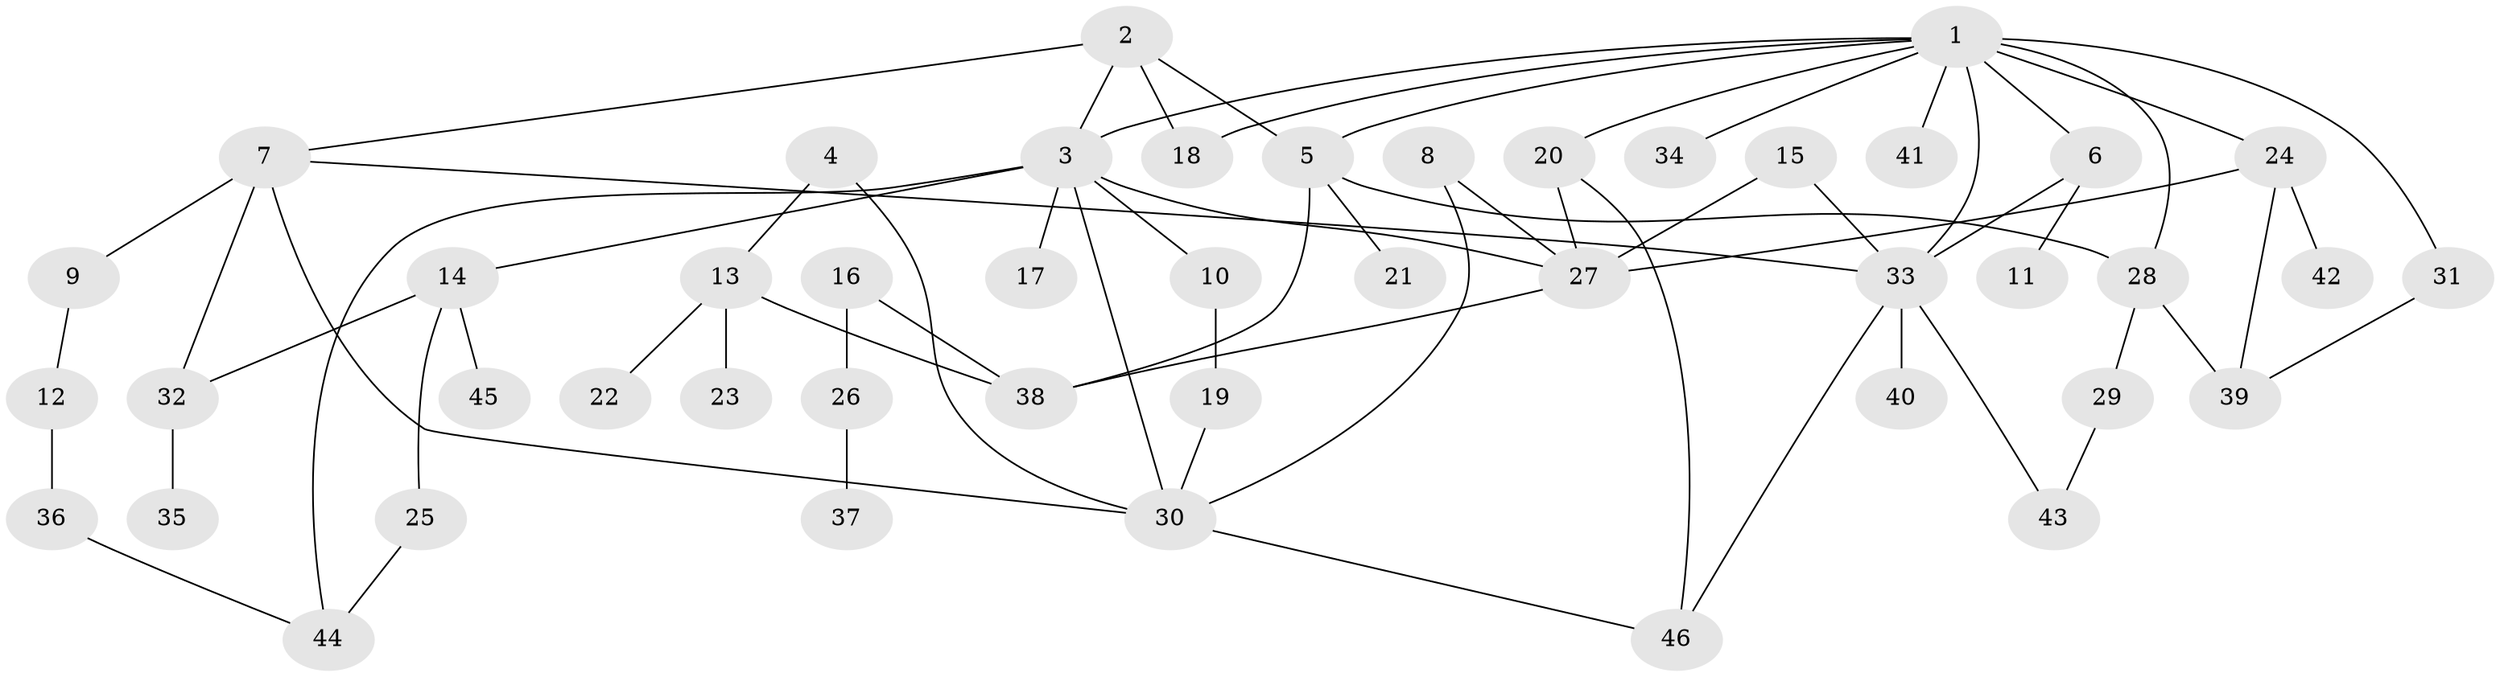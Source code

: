 // original degree distribution, {4: 0.18681318681318682, 8: 0.01098901098901099, 6: 0.02197802197802198, 5: 0.02197802197802198, 3: 0.15384615384615385, 2: 0.31868131868131866, 1: 0.2857142857142857}
// Generated by graph-tools (version 1.1) at 2025/25/03/09/25 03:25:28]
// undirected, 46 vertices, 66 edges
graph export_dot {
graph [start="1"]
  node [color=gray90,style=filled];
  1;
  2;
  3;
  4;
  5;
  6;
  7;
  8;
  9;
  10;
  11;
  12;
  13;
  14;
  15;
  16;
  17;
  18;
  19;
  20;
  21;
  22;
  23;
  24;
  25;
  26;
  27;
  28;
  29;
  30;
  31;
  32;
  33;
  34;
  35;
  36;
  37;
  38;
  39;
  40;
  41;
  42;
  43;
  44;
  45;
  46;
  1 -- 3 [weight=1.0];
  1 -- 5 [weight=1.0];
  1 -- 6 [weight=1.0];
  1 -- 18 [weight=1.0];
  1 -- 20 [weight=1.0];
  1 -- 24 [weight=1.0];
  1 -- 28 [weight=1.0];
  1 -- 31 [weight=1.0];
  1 -- 33 [weight=2.0];
  1 -- 34 [weight=1.0];
  1 -- 41 [weight=1.0];
  2 -- 3 [weight=1.0];
  2 -- 5 [weight=1.0];
  2 -- 7 [weight=1.0];
  2 -- 18 [weight=1.0];
  3 -- 10 [weight=1.0];
  3 -- 14 [weight=1.0];
  3 -- 17 [weight=1.0];
  3 -- 27 [weight=1.0];
  3 -- 30 [weight=1.0];
  3 -- 44 [weight=1.0];
  4 -- 13 [weight=1.0];
  4 -- 30 [weight=1.0];
  5 -- 21 [weight=1.0];
  5 -- 28 [weight=1.0];
  5 -- 38 [weight=1.0];
  6 -- 11 [weight=1.0];
  6 -- 33 [weight=1.0];
  7 -- 9 [weight=1.0];
  7 -- 30 [weight=1.0];
  7 -- 32 [weight=1.0];
  7 -- 33 [weight=1.0];
  8 -- 27 [weight=1.0];
  8 -- 30 [weight=1.0];
  9 -- 12 [weight=1.0];
  10 -- 19 [weight=1.0];
  12 -- 36 [weight=1.0];
  13 -- 22 [weight=1.0];
  13 -- 23 [weight=1.0];
  13 -- 38 [weight=1.0];
  14 -- 25 [weight=1.0];
  14 -- 32 [weight=1.0];
  14 -- 45 [weight=1.0];
  15 -- 27 [weight=1.0];
  15 -- 33 [weight=1.0];
  16 -- 26 [weight=1.0];
  16 -- 38 [weight=1.0];
  19 -- 30 [weight=1.0];
  20 -- 27 [weight=1.0];
  20 -- 46 [weight=1.0];
  24 -- 27 [weight=1.0];
  24 -- 39 [weight=1.0];
  24 -- 42 [weight=1.0];
  25 -- 44 [weight=1.0];
  26 -- 37 [weight=1.0];
  27 -- 38 [weight=1.0];
  28 -- 29 [weight=1.0];
  28 -- 39 [weight=1.0];
  29 -- 43 [weight=1.0];
  30 -- 46 [weight=1.0];
  31 -- 39 [weight=1.0];
  32 -- 35 [weight=1.0];
  33 -- 40 [weight=1.0];
  33 -- 43 [weight=1.0];
  33 -- 46 [weight=1.0];
  36 -- 44 [weight=1.0];
}
